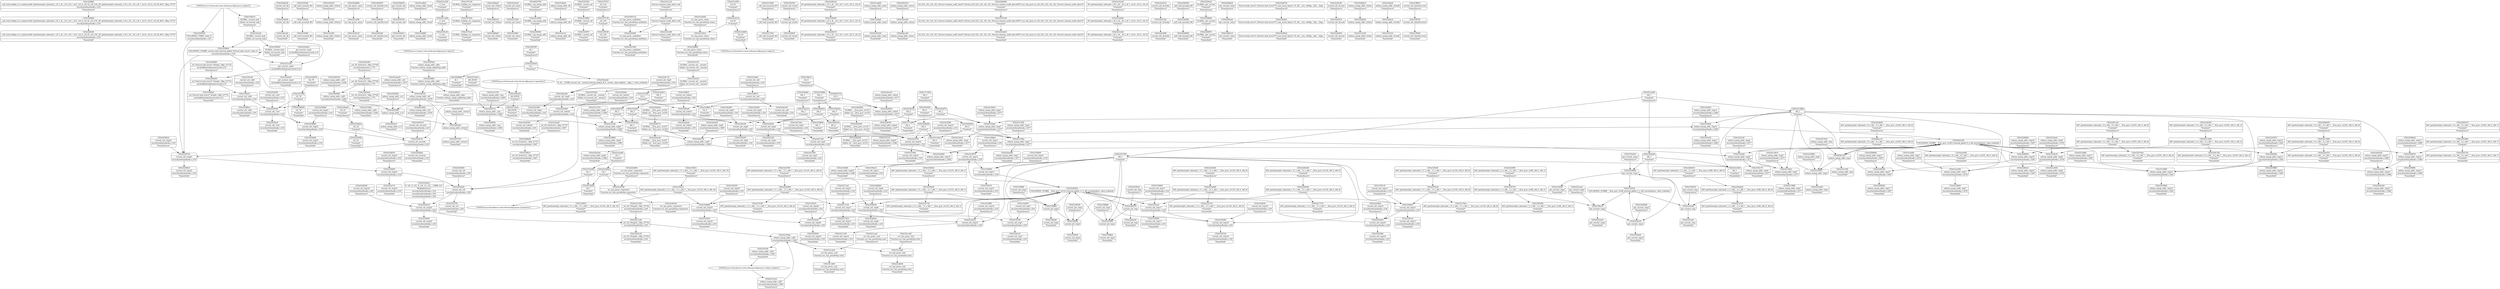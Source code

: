 digraph {
	CE0x520fbf0 [shape=record,shape=Mrecord,label="{CE0x520fbf0|_call_void_lockdep_rcu_suspicious(i8*_getelementptr_inbounds_(_25_x_i8_,_25_x_i8_*_.str3,_i32_0,_i32_0),_i32_218,_i8*_getelementptr_inbounds_(_45_x_i8_,_45_x_i8_*_.str12,_i32_0,_i32_0))_#10,_!dbg_!27727|security/selinux/hooks.c,218|*SummSource*}"]
	CE0x51fc8a0 [shape=record,shape=Mrecord,label="{CE0x51fc8a0|selinux_mmap_addr:_tmp11|security/selinux/hooks.c,3280}"]
	CE0x51f90f0 [shape=record,shape=Mrecord,label="{CE0x51f90f0|current_sid:_tmp3}"]
	CE0x51f5220 [shape=record,shape=Mrecord,label="{CE0x51f5220|current_sid:_tmp20|security/selinux/hooks.c,218}"]
	CE0x5219470 [shape=record,shape=Mrecord,label="{CE0x5219470|selinux_mmap_addr:_tmp12|security/selinux/hooks.c,3281|*SummSource*}"]
	CE0x523fc90 [shape=record,shape=Mrecord,label="{CE0x523fc90|current_sid:_tmp4|security/selinux/hooks.c,218}"]
	CE0x51fb280 [shape=record,shape=Mrecord,label="{CE0x51fb280|current_sid:_tmp9|security/selinux/hooks.c,218|*SummSource*}"]
	CE0x5208640 [shape=record,shape=Mrecord,label="{CE0x5208640|_ret_i32_%retval.0,_!dbg_!27727|security/selinux/hooks.c,3287}"]
	CE0x51fdc20 [shape=record,shape=Mrecord,label="{CE0x51fdc20|i64_65536|*Constant*}"]
	CE0x5205300 [shape=record,shape=Mrecord,label="{CE0x5205300|_ret_i32_%retval.0,_!dbg_!27728|security/selinux/avc.c,775|*SummSource*}"]
	CE0x51ff010 [shape=record,shape=Mrecord,label="{CE0x51ff010|_ret_i32_%retval.0,_!dbg_!27727|security/selinux/hooks.c,3287|*SummSink*}"]
	CE0x5258190 [shape=record,shape=Mrecord,label="{CE0x5258190|current_sid:_cred|security/selinux/hooks.c,218}"]
	CE0x51f08a0 [shape=record,shape=Mrecord,label="{CE0x51f08a0|current_sid:_tmp11|security/selinux/hooks.c,218|*SummSource*}"]
	CE0x52595d0 [shape=record,shape=Mrecord,label="{CE0x52595d0|COLLAPSED:_CMRE:_elem_0::|security/selinux/hooks.c,218}"]
	CE0x51f96b0 [shape=record,shape=Mrecord,label="{CE0x51f96b0|current_sid:_tmp1|*SummSource*}"]
	CE0x5244c40 [shape=record,shape=Mrecord,label="{CE0x5244c40|current_sid:_bb|*SummSink*}"]
	CE0x5247a70 [shape=record,shape=Mrecord,label="{CE0x5247a70|GLOBAL:_current_sid.__warned|Global_var:current_sid.__warned|*SummSource*}"]
	CE0x5205db0 [shape=record,shape=Mrecord,label="{CE0x5205db0|i64*_getelementptr_inbounds_(_9_x_i64_,_9_x_i64_*___llvm_gcov_ctr255,_i64_0,_i64_7)|*Constant*}"]
	CE0x5212920 [shape=record,shape=Mrecord,label="{CE0x5212920|i64_1|*Constant*|*SummSource*}"]
	CE0x52463b0 [shape=record,shape=Mrecord,label="{CE0x52463b0|GLOBAL:___llvm_gcov_ctr125|Global_var:__llvm_gcov_ctr125|*SummSink*}"]
	CE0x51f4630 [shape=record,shape=Mrecord,label="{CE0x51f4630|current_sid:_tmp18|security/selinux/hooks.c,218|*SummSource*}"]
	CE0x521bf90 [shape=record,shape=Mrecord,label="{CE0x521bf90|current_sid:_tmp14|security/selinux/hooks.c,218|*SummSource*}"]
	CE0x521fb60 [shape=record,shape=Mrecord,label="{CE0x521fb60|_call_void_mcount()_#3|*SummSink*}"]
	CE0x51fca50 [shape=record,shape=Mrecord,label="{CE0x51fca50|selinux_mmap_addr:_tmp11|security/selinux/hooks.c,3280|*SummSink*}"]
	CE0x51fe7b0 [shape=record,shape=Mrecord,label="{CE0x51fe7b0|selinux_mmap_addr:_if.then1}"]
	CE0x5219aa0 [shape=record,shape=Mrecord,label="{CE0x5219aa0|selinux_mmap_addr:_tmp2|security/selinux/hooks.c,3277}"]
	CE0x521c690 [shape=record,shape=Mrecord,label="{CE0x521c690|avc_has_perm:_entry}"]
	CE0x5246d70 [shape=record,shape=Mrecord,label="{CE0x5246d70|current_sid:_land.lhs.true|*SummSource*}"]
	CE0x5240260 [shape=record,shape=Mrecord,label="{CE0x5240260|i64*_getelementptr_inbounds_(_11_x_i64_,_11_x_i64_*___llvm_gcov_ctr125,_i64_0,_i64_0)|*Constant*}"]
	CE0x525b700 [shape=record,shape=Mrecord,label="{CE0x525b700|get_current:_bb}"]
	CE0x65d1e90 [shape=record,shape=Mrecord,label="{CE0x65d1e90|COLLAPSED:_GCMRE___llvm_gcov_ctr255_internal_global_9_x_i64_zeroinitializer:_elem_0:default:}"]
	CE0x51f9ed0 [shape=record,shape=Mrecord,label="{CE0x51f9ed0|current_sid:_tobool|security/selinux/hooks.c,218}"]
	CE0x520f760 [shape=record,shape=Mrecord,label="{CE0x520f760|i8_1|*Constant*|*SummSource*}"]
	CE0x5215d50 [shape=record,shape=Mrecord,label="{CE0x5215d50|selinux_mmap_addr:_call3|security/selinux/hooks.c,3282|*SummSink*}"]
	CE0x51edfe0 [shape=record,shape=Mrecord,label="{CE0x51edfe0|selinux_mmap_addr:_if.end|*SummSource*}"]
	CE0x51fc680 [shape=record,shape=Mrecord,label="{CE0x51fc680|selinux_mmap_addr:_tmp10|security/selinux/hooks.c,3280|*SummSink*}"]
	CE0x521f150 [shape=record,shape=Mrecord,label="{CE0x521f150|current_sid:_tmp10|security/selinux/hooks.c,218}"]
	CE0x521c450 [shape=record,shape=Mrecord,label="{CE0x521c450|i1_true|*Constant*|*SummSource*}"]
	CE0x51f7a50 [shape=record,shape=Mrecord,label="{CE0x51f7a50|GLOBAL:_lockdep_rcu_suspicious|*Constant*|*SummSource*}"]
	"CONST[source:0(mediator),value:0(static)][purpose:{operation}]"
	CE0x520ed40 [shape=record,shape=Mrecord,label="{CE0x520ed40|selinux_mmap_addr:_tmp3|security/selinux/hooks.c,3277|*SummSink*}"]
	CE0x5246b60 [shape=record,shape=Mrecord,label="{CE0x5246b60|current_sid:_if.then|*SummSink*}"]
	CE0x5210fb0 [shape=record,shape=Mrecord,label="{CE0x5210fb0|current_sid:_entry|*SummSink*}"]
	CE0x520f360 [shape=record,shape=Mrecord,label="{CE0x520f360|GLOBAL:_cap_mmap_addr|*Constant*|*SummSink*}"]
	CE0x51f9e10 [shape=record,shape=Mrecord,label="{CE0x51f9e10|get_current:_tmp2}"]
	CE0x520fc60 [shape=record,shape=Mrecord,label="{CE0x520fc60|_call_void_lockdep_rcu_suspicious(i8*_getelementptr_inbounds_(_25_x_i8_,_25_x_i8_*_.str3,_i32_0,_i32_0),_i32_218,_i8*_getelementptr_inbounds_(_45_x_i8_,_45_x_i8_*_.str12,_i32_0,_i32_0))_#10,_!dbg_!27727|security/selinux/hooks.c,218|*SummSink*}"]
	CE0x51fec10 [shape=record,shape=Mrecord,label="{CE0x51fec10|selinux_mmap_addr:_bb|*SummSink*}"]
	CE0x51f60c0 [shape=record,shape=Mrecord,label="{CE0x51f60c0|current_sid:_tmp15|security/selinux/hooks.c,218}"]
	CE0x52155a0 [shape=record,shape=Mrecord,label="{CE0x52155a0|i64_65536|*Constant*|*SummSink*}"]
	CE0x51f0a10 [shape=record,shape=Mrecord,label="{CE0x51f0a10|current_sid:_tmp11|security/selinux/hooks.c,218|*SummSink*}"]
	CE0x525abc0 [shape=record,shape=Mrecord,label="{CE0x525abc0|0:_i32,_4:_i32,_8:_i32,_12:_i32,_:_CMRE_4,8_|*MultipleSource*|security/selinux/hooks.c,218|security/selinux/hooks.c,218|security/selinux/hooks.c,220}"]
	CE0x51fe440 [shape=record,shape=Mrecord,label="{CE0x51fe440|get_current:_tmp1|*SummSource*}"]
	CE0x51f3670 [shape=record,shape=Mrecord,label="{CE0x51f3670|GLOBAL:_current_sid|*Constant*|*SummSink*}"]
	CE0x51f7c50 [shape=record,shape=Mrecord,label="{CE0x51f7c50|i32_218|*Constant*}"]
	CE0x520f100 [shape=record,shape=Mrecord,label="{CE0x520f100|selinux_mmap_addr:_tobool|security/selinux/hooks.c,3277|*SummSink*}"]
	CE0x51ee6f0 [shape=record,shape=Mrecord,label="{CE0x51ee6f0|selinux_mmap_addr:_tmp7|security/selinux/hooks.c,3278|*SummSource*}"]
	CE0x5246cd0 [shape=record,shape=Mrecord,label="{CE0x5246cd0|current_sid:_land.lhs.true}"]
	CE0x52583a0 [shape=record,shape=Mrecord,label="{CE0x52583a0|current_sid:_cred|security/selinux/hooks.c,218|*SummSink*}"]
	CE0x5211160 [shape=record,shape=Mrecord,label="{CE0x5211160|_ret_i32_%tmp24,_!dbg_!27742|security/selinux/hooks.c,220}"]
	"CONST[source:2(external),value:0(static)][purpose:{operation}]"
	CE0x51f5ac0 [shape=record,shape=Mrecord,label="{CE0x51f5ac0|current_sid:_call4|security/selinux/hooks.c,218}"]
	CE0x52473a0 [shape=record,shape=Mrecord,label="{CE0x52473a0|current_sid:_tmp5|security/selinux/hooks.c,218|*SummSource*}"]
	CE0x5217c30 [shape=record,shape=Mrecord,label="{CE0x5217c30|current_sid:_tmp13|security/selinux/hooks.c,218}"]
	CE0x520c740 [shape=record,shape=Mrecord,label="{CE0x520c740|i64*_getelementptr_inbounds_(_9_x_i64_,_9_x_i64_*___llvm_gcov_ctr255,_i64_0,_i64_3)|*Constant*|*SummSink*}"]
	CE0x51f6a60 [shape=record,shape=Mrecord,label="{CE0x51f6a60|current_sid:_tmp2|*SummSink*}"]
	CE0x51fa950 [shape=record,shape=Mrecord,label="{CE0x51fa950|current_sid:_tmp7|security/selinux/hooks.c,218|*SummSource*}"]
	CE0x51fa2e0 [shape=record,shape=Mrecord,label="{CE0x51fa2e0|get_current:_tmp4|./arch/x86/include/asm/current.h,14|*SummSink*}"]
	CE0x52087d0 [shape=record,shape=Mrecord,label="{CE0x52087d0|selinux_mmap_addr:_tmp17|security/selinux/hooks.c,3287}"]
	CE0x5221400 [shape=record,shape=Mrecord,label="{CE0x5221400|avc_has_perm:_auditdata|Function::avc_has_perm&Arg::auditdata::|*SummSink*}"]
	CE0x5245a60 [shape=record,shape=Mrecord,label="{CE0x5245a60|current_sid:_land.lhs.true|*SummSink*}"]
	CE0x5259bf0 [shape=record,shape=Mrecord,label="{CE0x5259bf0|current_sid:_tmp23|security/selinux/hooks.c,218}"]
	CE0x521d5c0 [shape=record,shape=Mrecord,label="{CE0x521d5c0|avc_has_perm:_tclass|Function::avc_has_perm&Arg::tclass::}"]
	CE0x5259210 [shape=record,shape=Mrecord,label="{CE0x5259210|current_sid:_security|security/selinux/hooks.c,218|*SummSource*}"]
	CE0x52210c0 [shape=record,shape=Mrecord,label="{CE0x52210c0|_ret_i32_%retval.0,_!dbg_!27728|security/selinux/avc.c,775}"]
	CE0x521d2f0 [shape=record,shape=Mrecord,label="{CE0x521d2f0|i16_45|*Constant*|*SummSource*}"]
	CE0x51f6980 [shape=record,shape=Mrecord,label="{CE0x51f6980|current_sid:_tmp2}"]
	CE0x5215330 [shape=record,shape=Mrecord,label="{CE0x5215330|_call_void_mcount()_#3|*SummSink*}"]
	CE0x52484b0 [shape=record,shape=Mrecord,label="{CE0x52484b0|current_sid:_tmp6|security/selinux/hooks.c,218|*SummSource*}"]
	CE0x520d5f0 [shape=record,shape=Mrecord,label="{CE0x520d5f0|selinux_mmap_addr:_call3|security/selinux/hooks.c,3282}"]
	CE0x5214b40 [shape=record,shape=Mrecord,label="{CE0x5214b40|_call_void_mcount()_#3}"]
	CE0x68accc0 [shape=record,shape=Mrecord,label="{CE0x68accc0|i64*_getelementptr_inbounds_(_9_x_i64_,_9_x_i64_*___llvm_gcov_ctr255,_i64_0,_i64_0)|*Constant*}"]
	"CONST[source:2(external),value:2(dynamic)][purpose:{subject}]"
	CE0x521b650 [shape=record,shape=Mrecord,label="{CE0x521b650|i64*_getelementptr_inbounds_(_11_x_i64_,_11_x_i64_*___llvm_gcov_ctr125,_i64_0,_i64_9)|*Constant*|*SummSource*}"]
	CE0x521d1c0 [shape=record,shape=Mrecord,label="{CE0x521d1c0|i16_45|*Constant*}"]
	CE0x51f2830 [shape=record,shape=Mrecord,label="{CE0x51f2830|current_sid:_if.end|*SummSink*}"]
	CE0x5258860 [shape=record,shape=Mrecord,label="{CE0x5258860|current_sid:_tmp21|security/selinux/hooks.c,218}"]
	CE0x5249270 [shape=record,shape=Mrecord,label="{CE0x5249270|i8*_getelementptr_inbounds_(_25_x_i8_,_25_x_i8_*_.str3,_i32_0,_i32_0)|*Constant*|*SummSink*}"]
	CE0x65d1e20 [shape=record,shape=Mrecord,label="{CE0x65d1e20|selinux_mmap_addr:_tmp}"]
	CE0x5245490 [shape=record,shape=Mrecord,label="{CE0x5245490|GLOBAL:___llvm_gcov_ctr125|Global_var:__llvm_gcov_ctr125}"]
	CE0x520a1b0 [shape=record,shape=Mrecord,label="{CE0x520a1b0|selinux_mmap_addr:_tmp15|security/selinux/hooks.c,3286|*SummSink*}"]
	CE0x520d720 [shape=record,shape=Mrecord,label="{CE0x520d720|selinux_mmap_addr:_call3|security/selinux/hooks.c,3282|*SummSource*}"]
	CE0x52083c0 [shape=record,shape=Mrecord,label="{CE0x52083c0|selinux_mmap_addr:_tmp16|security/selinux/hooks.c,3287|*SummSink*}"]
	CE0x51f53c0 [shape=record,shape=Mrecord,label="{CE0x51f53c0|current_sid:_tmp20|security/selinux/hooks.c,218|*SummSource*}"]
	CE0x5214a10 [shape=record,shape=Mrecord,label="{CE0x5214a10|selinux_mmap_addr:_tmp2|security/selinux/hooks.c,3277|*SummSink*}"]
	CE0x52074a0 [shape=record,shape=Mrecord,label="{CE0x52074a0|i64*_getelementptr_inbounds_(_9_x_i64_,_9_x_i64_*___llvm_gcov_ctr255,_i64_0,_i64_8)|*Constant*|*SummSink*}"]
	CE0x525b310 [shape=record,shape=Mrecord,label="{CE0x525b310|current_sid:_tmp24|security/selinux/hooks.c,220}"]
	CE0x51f9fa0 [shape=record,shape=Mrecord,label="{CE0x51f9fa0|current_sid:_tobool|security/selinux/hooks.c,218|*SummSource*}"]
	CE0x52205d0 [shape=record,shape=Mrecord,label="{CE0x52205d0|current_sid:_tobool1|security/selinux/hooks.c,218|*SummSink*}"]
	CE0x5259040 [shape=record,shape=Mrecord,label="{CE0x5259040|i32_22|*Constant*|*SummSink*}"]
	CE0x51f2c70 [shape=record,shape=Mrecord,label="{CE0x51f2c70|selinux_mmap_addr:_tmp4|security/selinux/hooks.c,3277|*SummSink*}"]
	CE0x51f7200 [shape=record,shape=Mrecord,label="{CE0x51f7200|i32_0|*Constant*}"]
	CE0x5203c60 [shape=record,shape=Mrecord,label="{CE0x5203c60|selinux_mmap_addr:_entry|*SummSink*}"]
	CE0x5215750 [shape=record,shape=Mrecord,label="{CE0x5215750|selinux_mmap_addr:_cmp|security/selinux/hooks.c,3280|*SummSource*}"]
	CE0x52442a0 [shape=record,shape=Mrecord,label="{CE0x52442a0|current_sid:_tobool|security/selinux/hooks.c,218|*SummSink*}"]
	CE0x5208940 [shape=record,shape=Mrecord,label="{CE0x5208940|selinux_mmap_addr:_tmp17|security/selinux/hooks.c,3287|*SummSource*}"]
	CE0x520cb10 [shape=record,shape=Mrecord,label="{CE0x520cb10|selinux_mmap_addr:_return|*SummSource*}"]
	CE0x520f420 [shape=record,shape=Mrecord,label="{CE0x520f420|selinux_mmap_addr:_addr|Function::selinux_mmap_addr&Arg::addr::|*SummSink*}"]
	CE0x51f1f40 [shape=record,shape=Mrecord,label="{CE0x51f1f40|i64*_getelementptr_inbounds_(_11_x_i64_,_11_x_i64_*___llvm_gcov_ctr125,_i64_0,_i64_6)|*Constant*|*SummSink*}"]
	CE0x5204df0 [shape=record,shape=Mrecord,label="{CE0x5204df0|i64*_getelementptr_inbounds_(_2_x_i64_,_2_x_i64_*___llvm_gcov_ctr98,_i64_0,_i64_1)|*Constant*|*SummSink*}"]
	CE0x51f6130 [shape=record,shape=Mrecord,label="{CE0x51f6130|current_sid:_tmp15|security/selinux/hooks.c,218|*SummSource*}"]
	CE0x521fe90 [shape=record,shape=Mrecord,label="{CE0x521fe90|current_sid:_call|security/selinux/hooks.c,218|*SummSource*}"]
	CE0x52402d0 [shape=record,shape=Mrecord,label="{CE0x52402d0|i64*_getelementptr_inbounds_(_11_x_i64_,_11_x_i64_*___llvm_gcov_ctr125,_i64_0,_i64_0)|*Constant*|*SummSource*}"]
	CE0x5206fa0 [shape=record,shape=Mrecord,label="{CE0x5206fa0|_ret_%struct.task_struct*_%tmp4,_!dbg_!27714|./arch/x86/include/asm/current.h,14|*SummSink*}"]
	CE0x52175e0 [shape=record,shape=Mrecord,label="{CE0x52175e0|current_sid:_if.end}"]
	CE0x51f1720 [shape=record,shape=Mrecord,label="{CE0x51f1720|i64*_getelementptr_inbounds_(_11_x_i64_,_11_x_i64_*___llvm_gcov_ctr125,_i64_0,_i64_1)|*Constant*|*SummSink*}"]
	CE0x52198b0 [shape=record,shape=Mrecord,label="{CE0x52198b0|GLOBAL:_current_sid|*Constant*}"]
	CE0x5226130 [shape=record,shape=Mrecord,label="{CE0x5226130|avc_has_perm:_entry|*SummSink*}"]
	CE0x5244190 [shape=record,shape=Mrecord,label="{CE0x5244190|current_sid:_call|security/selinux/hooks.c,218|*SummSink*}"]
	CE0x51f0e70 [shape=record,shape=Mrecord,label="{CE0x51f0e70|current_sid:_tmp12|security/selinux/hooks.c,218|*SummSink*}"]
	CE0x521be10 [shape=record,shape=Mrecord,label="{CE0x521be10|current_sid:_tmp14|security/selinux/hooks.c,218}"]
	CE0x525b020 [shape=record,shape=Mrecord,label="{CE0x525b020|i64*_getelementptr_inbounds_(_2_x_i64_,_2_x_i64_*___llvm_gcov_ctr98,_i64_0,_i64_0)|*Constant*}"]
	CE0x6704000 [shape=record,shape=Mrecord,label="{CE0x6704000|selinux_mmap_addr:_if.end}"]
	CE0x51f5030 [shape=record,shape=Mrecord,label="{CE0x51f5030|current_sid:_tmp19|security/selinux/hooks.c,218|*SummSink*}"]
	CE0x520d940 [shape=record,shape=Mrecord,label="{CE0x520d940|i32_(i32,_i32,_i16,_i32,_%struct.common_audit_data*)*_bitcast_(i32_(i32,_i32,_i16,_i32,_%struct.common_audit_data.495*)*_avc_has_perm_to_i32_(i32,_i32,_i16,_i32,_%struct.common_audit_data*)*)|*Constant*|*SummSource*}"]
	CE0x52049c0 [shape=record,shape=Mrecord,label="{CE0x52049c0|i64_4|*Constant*}"]
	CE0x521f670 [shape=record,shape=Mrecord,label="{CE0x521f670|current_sid:_tmp11|security/selinux/hooks.c,218}"]
	CE0x51fa3a0 [shape=record,shape=Mrecord,label="{CE0x51fa3a0|GLOBAL:_current_task|Global_var:current_task}"]
	CE0x52188b0 [shape=record,shape=Mrecord,label="{CE0x52188b0|i64_4|*Constant*|*SummSource*}"]
	CE0x4aeefd0 [shape=record,shape=Mrecord,label="{CE0x4aeefd0|i64*_getelementptr_inbounds_(_9_x_i64_,_9_x_i64_*___llvm_gcov_ctr255,_i64_0,_i64_0)|*Constant*|*SummSink*}"]
	CE0x51fa7d0 [shape=record,shape=Mrecord,label="{CE0x51fa7d0|current_sid:_tmp7|security/selinux/hooks.c,218}"]
	CE0x5217d10 [shape=record,shape=Mrecord,label="{CE0x5217d10|current_sid:_tmp13|security/selinux/hooks.c,218|*SummSink*}"]
	CE0x51f47a0 [shape=record,shape=Mrecord,label="{CE0x51f47a0|current_sid:_tmp18|security/selinux/hooks.c,218|*SummSink*}"]
	CE0x520ca40 [shape=record,shape=Mrecord,label="{CE0x520ca40|selinux_mmap_addr:_return}"]
	CE0x51f2670 [shape=record,shape=Mrecord,label="{CE0x51f2670|get_current:_tmp|*SummSource*}"]
	CE0x51f2760 [shape=record,shape=Mrecord,label="{CE0x51f2760|current_sid:_if.end|*SummSource*}"]
	CE0x521de30 [shape=record,shape=Mrecord,label="{CE0x521de30|selinux_mmap_addr:_tmp6|security/selinux/hooks.c,3278}"]
	CE0x5220380 [shape=record,shape=Mrecord,label="{CE0x5220380|current_sid:_tobool1|security/selinux/hooks.c,218}"]
	CE0x5220e80 [shape=record,shape=Mrecord,label="{CE0x5220e80|avc_has_perm:_requested|Function::avc_has_perm&Arg::requested::|*SummSource*}"]
	CE0x520cd70 [shape=record,shape=Mrecord,label="{CE0x520cd70|i64*_getelementptr_inbounds_(_9_x_i64_,_9_x_i64_*___llvm_gcov_ctr255,_i64_0,_i64_6)|*Constant*|*SummSink*}"]
	CE0x51edef0 [shape=record,shape=Mrecord,label="{CE0x51edef0|selinux_mmap_addr:_entry|*SummSource*}"]
	CE0x5204e60 [shape=record,shape=Mrecord,label="{CE0x5204e60|i64_1|*Constant*}"]
	CE0x51f7ac0 [shape=record,shape=Mrecord,label="{CE0x51f7ac0|GLOBAL:_lockdep_rcu_suspicious|*Constant*|*SummSink*}"]
	CE0x520d8d0 [shape=record,shape=Mrecord,label="{CE0x520d8d0|avc_has_perm:_entry|*SummSource*}"]
	CE0x5221280 [shape=record,shape=Mrecord,label="{CE0x5221280|%struct.common_audit_data*_null|*Constant*|*SummSink*}"]
	CE0x51fd750 [shape=record,shape=Mrecord,label="{CE0x51fd750|i64*_getelementptr_inbounds_(_2_x_i64_,_2_x_i64_*___llvm_gcov_ctr98,_i64_0,_i64_1)|*Constant*}"]
	CE0x520e8b0 [shape=record,shape=Mrecord,label="{CE0x520e8b0|selinux_mmap_addr:_tmp10|security/selinux/hooks.c,3280}"]
	CE0x5258a80 [shape=record,shape=Mrecord,label="{CE0x5258a80|current_sid:_tmp21|security/selinux/hooks.c,218|*SummSink*}"]
	CE0x5219840 [shape=record,shape=Mrecord,label="{CE0x5219840|selinux_mmap_addr:_tmp13|security/selinux/hooks.c,3281|*SummSink*}"]
	CE0x5225be0 [shape=record,shape=Mrecord,label="{CE0x5225be0|i8_1|*Constant*}"]
	CE0x5210a50 [shape=record,shape=Mrecord,label="{CE0x5210a50|selinux_mmap_addr:_tmp1|*SummSink*}"]
	CE0x521b140 [shape=record,shape=Mrecord,label="{CE0x521b140|i8*_getelementptr_inbounds_(_45_x_i8_,_45_x_i8_*_.str12,_i32_0,_i32_0)|*Constant*|*SummSource*}"]
	CE0x51fb100 [shape=record,shape=Mrecord,label="{CE0x51fb100|current_sid:_tmp9|security/selinux/hooks.c,218}"]
	CE0x521b9a0 [shape=record,shape=Mrecord,label="{CE0x521b9a0|i32_1|*Constant*}"]
	CE0x5213980 [shape=record,shape=Mrecord,label="{CE0x5213980|selinux_mmap_addr:_tmp5|security/selinux/hooks.c,3277|*SummSink*}"]
	CE0x51f3ca0 [shape=record,shape=Mrecord,label="{CE0x51f3ca0|current_sid:_tmp17|security/selinux/hooks.c,218}"]
	CE0x51f4360 [shape=record,shape=Mrecord,label="{CE0x51f4360|current_sid:_tmp19|security/selinux/hooks.c,218|*SummSource*}"]
	CE0x520fb80 [shape=record,shape=Mrecord,label="{CE0x520fb80|_call_void_lockdep_rcu_suspicious(i8*_getelementptr_inbounds_(_25_x_i8_,_25_x_i8_*_.str3,_i32_0,_i32_0),_i32_218,_i8*_getelementptr_inbounds_(_45_x_i8_,_45_x_i8_*_.str12,_i32_0,_i32_0))_#10,_!dbg_!27727|security/selinux/hooks.c,218}"]
	CE0x52451d0 [shape=record,shape=Mrecord,label="{CE0x52451d0|current_sid:_tmp4|security/selinux/hooks.c,218|*SummSink*}"]
	CE0x52136e0 [shape=record,shape=Mrecord,label="{CE0x52136e0|selinux_mmap_addr:_tmp5|security/selinux/hooks.c,3277}"]
	CE0x52150a0 [shape=record,shape=Mrecord,label="{CE0x52150a0|selinux_mmap_addr:_call2|security/selinux/hooks.c,3281}"]
	CE0x523fc20 [shape=record,shape=Mrecord,label="{CE0x523fc20|i64_2|*Constant*}"]
	CE0x5243480 [shape=record,shape=Mrecord,label="{CE0x5243480|current_sid:_do.body|*SummSink*}"]
	CE0x523f220 [shape=record,shape=Mrecord,label="{CE0x523f220|current_sid:_tmp|*SummSource*}"]
	CE0x520f5b0 [shape=record,shape=Mrecord,label="{CE0x520f5b0|selinux_mmap_addr:_addr|Function::selinux_mmap_addr&Arg::addr::|*SummSource*}"]
	CE0x5215290 [shape=record,shape=Mrecord,label="{CE0x5215290|_call_void_mcount()_#3|*SummSource*}"]
	CE0x51f5c40 [shape=record,shape=Mrecord,label="{CE0x51f5c40|current_sid:_call4|security/selinux/hooks.c,218|*SummSource*}"]
	CE0x5249560 [shape=record,shape=Mrecord,label="{CE0x5249560|_call_void_mcount()_#3}"]
	CE0x5246aa0 [shape=record,shape=Mrecord,label="{CE0x5246aa0|current_sid:_if.then|*SummSource*}"]
	CE0x521c100 [shape=record,shape=Mrecord,label="{CE0x521c100|current_sid:_tmp14|security/selinux/hooks.c,218|*SummSink*}"]
	CE0x5217570 [shape=record,shape=Mrecord,label="{CE0x5217570|i64*_getelementptr_inbounds_(_11_x_i64_,_11_x_i64_*___llvm_gcov_ctr125,_i64_0,_i64_0)|*Constant*|*SummSink*}"]
	CE0x523fd30 [shape=record,shape=Mrecord,label="{CE0x523fd30|current_sid:_tmp4|security/selinux/hooks.c,218|*SummSource*}"]
	CE0x5218410 [shape=record,shape=Mrecord,label="{CE0x5218410|i64_5|*Constant*|*SummSource*}"]
	CE0x52270c0 [shape=record,shape=Mrecord,label="{CE0x52270c0|selinux_mmap_addr:_tmp|*SummSource*}"]
	CE0x521b480 [shape=record,shape=Mrecord,label="{CE0x521b480|i64*_getelementptr_inbounds_(_11_x_i64_,_11_x_i64_*___llvm_gcov_ctr125,_i64_0,_i64_9)|*Constant*}"]
	CE0x51f4cc0 [shape=record,shape=Mrecord,label="{CE0x51f4cc0|i64*_getelementptr_inbounds_(_11_x_i64_,_11_x_i64_*___llvm_gcov_ctr125,_i64_0,_i64_10)|*Constant*}"]
	CE0x5247500 [shape=record,shape=Mrecord,label="{CE0x5247500|current_sid:_tmp5|security/selinux/hooks.c,218|*SummSink*}"]
	CE0x51fb020 [shape=record,shape=Mrecord,label="{CE0x51fb020|i64_4|*Constant*}"]
	CE0x7171a90 [shape=record,shape=Mrecord,label="{CE0x7171a90|i64_2|*Constant*|*SummSink*}"]
	CE0x51ee580 [shape=record,shape=Mrecord,label="{CE0x51ee580|selinux_mmap_addr:_tmp7|security/selinux/hooks.c,3278}"]
	CE0x525a630 [shape=record,shape=Mrecord,label="{CE0x525a630|current_sid:_sid|security/selinux/hooks.c,220}"]
	CE0x5220b80 [shape=record,shape=Mrecord,label="{CE0x5220b80|get_current:_tmp3|*SummSource*}"]
	CE0x521bd10 [shape=record,shape=Mrecord,label="{CE0x521bd10|i32_(i32,_i32,_i16,_i32,_%struct.common_audit_data*)*_bitcast_(i32_(i32,_i32,_i16,_i32,_%struct.common_audit_data.495*)*_avc_has_perm_to_i32_(i32,_i32,_i16,_i32,_%struct.common_audit_data*)*)|*Constant*|*SummSink*}"]
	CE0x520b870 [shape=record,shape=Mrecord,label="{CE0x520b870|selinux_mmap_addr:_bb}"]
	CE0x5258300 [shape=record,shape=Mrecord,label="{CE0x5258300|current_sid:_cred|security/selinux/hooks.c,218|*SummSource*}"]
	CE0x5246280 [shape=record,shape=Mrecord,label="{CE0x5246280|GLOBAL:___llvm_gcov_ctr125|Global_var:__llvm_gcov_ctr125|*SummSource*}"]
	CE0x5210c30 [shape=record,shape=Mrecord,label="{CE0x5210c30|_ret_i32_%tmp24,_!dbg_!27742|security/selinux/hooks.c,220|*SummSink*}"]
	CE0x5211200 [shape=record,shape=Mrecord,label="{CE0x5211200|_ret_i32_%tmp24,_!dbg_!27742|security/selinux/hooks.c,220|*SummSource*}"]
	CE0x5243f90 [shape=record,shape=Mrecord,label="{CE0x5243f90|i64*_getelementptr_inbounds_(_2_x_i64_,_2_x_i64_*___llvm_gcov_ctr98,_i64_0,_i64_1)|*Constant*|*SummSource*}"]
	CE0x51fa210 [shape=record,shape=Mrecord,label="{CE0x51fa210|i64_3|*Constant*}"]
	CE0x521d7d0 [shape=record,shape=Mrecord,label="{CE0x521d7d0|avc_has_perm:_requested|Function::avc_has_perm&Arg::requested::}"]
	CE0x52116e0 [shape=record,shape=Mrecord,label="{CE0x52116e0|i64_0|*Constant*|*SummSink*}"]
	CE0x5256ce0 [shape=record,shape=Mrecord,label="{CE0x5256ce0|GLOBAL:_get_current|*Constant*|*SummSource*}"]
	CE0x51fff40 [shape=record,shape=Mrecord,label="{CE0x51fff40|i32_0|*Constant*|*SummSink*}"]
	CE0x51feed0 [shape=record,shape=Mrecord,label="{CE0x51feed0|_ret_i32_%retval.0,_!dbg_!27727|security/selinux/hooks.c,3287|*SummSource*}"]
	CE0x51f02a0 [shape=record,shape=Mrecord,label="{CE0x51f02a0|_call_void_mcount()_#3}"]
	CE0x5241960 [shape=record,shape=Mrecord,label="{CE0x5241960|current_sid:_tmp8|security/selinux/hooks.c,218|*SummSink*}"]
	CE0x52186b0 [shape=record,shape=Mrecord,label="{CE0x52186b0|selinux_mmap_addr:_tmp8|security/selinux/hooks.c,3280|*SummSink*}"]
	CE0x51f0030 [shape=record,shape=Mrecord,label="{CE0x51f0030|current_sid:_tmp3|*SummSink*}"]
	CE0x52259b0 [shape=record,shape=Mrecord,label="{CE0x52259b0|current_sid:_tmp16|security/selinux/hooks.c,218|*SummSink*}"]
	CE0x5214d60 [shape=record,shape=Mrecord,label="{CE0x5214d60|selinux_mmap_addr:_tmp13|security/selinux/hooks.c,3281|*SummSource*}"]
	CE0x525b910 [shape=record,shape=Mrecord,label="{CE0x525b910|get_current:_bb|*SummSink*}"]
	CE0x525b400 [shape=record,shape=Mrecord,label="{CE0x525b400|current_sid:_tmp24|security/selinux/hooks.c,220|*SummSource*}"]
	CE0x5258990 [shape=record,shape=Mrecord,label="{CE0x5258990|current_sid:_tmp21|security/selinux/hooks.c,218|*SummSource*}"]
	CE0x520fe90 [shape=record,shape=Mrecord,label="{CE0x520fe90|i8*_getelementptr_inbounds_(_25_x_i8_,_25_x_i8_*_.str3,_i32_0,_i32_0)|*Constant*}"]
	CE0x52405e0 [shape=record,shape=Mrecord,label="{CE0x52405e0|COLLAPSED:_GCMRE___llvm_gcov_ctr125_internal_global_11_x_i64_zeroinitializer:_elem_0:default:}"]
	CE0x5200e50 [shape=record,shape=Mrecord,label="{CE0x5200e50|i64_4|*Constant*|*SummSink*}"]
	CE0x5215030 [shape=record,shape=Mrecord,label="{CE0x5215030|current_sid:_entry}"]
	CE0x52047c0 [shape=record,shape=Mrecord,label="{CE0x52047c0|selinux_mmap_addr:_cmp|security/selinux/hooks.c,3280}"]
	CE0x51f5ef0 [shape=record,shape=Mrecord,label="{CE0x51f5ef0|i64*_getelementptr_inbounds_(_11_x_i64_,_11_x_i64_*___llvm_gcov_ctr125,_i64_0,_i64_8)|*Constant*|*SummSource*}"]
	CE0x5206a20 [shape=record,shape=Mrecord,label="{CE0x5206a20|get_current:_entry}"]
	CE0x51f4500 [shape=record,shape=Mrecord,label="{CE0x51f4500|current_sid:_tmp18|security/selinux/hooks.c,218}"]
	CE0x5221c40 [shape=record,shape=Mrecord,label="{CE0x5221c40|get_current:_tmp4|./arch/x86/include/asm/current.h,14}"]
	CE0x5242780 [shape=record,shape=Mrecord,label="{CE0x5242780|i64*_getelementptr_inbounds_(_11_x_i64_,_11_x_i64_*___llvm_gcov_ctr125,_i64_0,_i64_6)|*Constant*|*SummSource*}"]
	CE0x520d2d0 [shape=record,shape=Mrecord,label="{CE0x520d2d0|i64*_getelementptr_inbounds_(_9_x_i64_,_9_x_i64_*___llvm_gcov_ctr255,_i64_0,_i64_0)|*Constant*|*SummSource*}"]
	CE0x5258070 [shape=record,shape=Mrecord,label="{CE0x5258070|i32_78|*Constant*|*SummSource*}"]
	CE0x5246a30 [shape=record,shape=Mrecord,label="{CE0x5246a30|current_sid:_if.then}"]
	CE0x5211c60 [shape=record,shape=Mrecord,label="{CE0x5211c60|selinux_mmap_addr:_tmp8|security/selinux/hooks.c,3280}"]
	CE0x52127d0 [shape=record,shape=Mrecord,label="{CE0x52127d0|selinux_mmap_addr:_tmp|*SummSink*}"]
	CE0x5205000 [shape=record,shape=Mrecord,label="{CE0x5205000|avc_has_perm:_auditdata|Function::avc_has_perm&Arg::auditdata::}"]
	CE0x52491e0 [shape=record,shape=Mrecord,label="{CE0x52491e0|i8*_getelementptr_inbounds_(_25_x_i8_,_25_x_i8_*_.str3,_i32_0,_i32_0)|*Constant*|*SummSource*}"]
	CE0x51fb350 [shape=record,shape=Mrecord,label="{CE0x51fb350|current_sid:_tmp9|security/selinux/hooks.c,218|*SummSink*}"]
	CE0x51f2ad0 [shape=record,shape=Mrecord,label="{CE0x51f2ad0|selinux_mmap_addr:_tmp4|security/selinux/hooks.c,3277}"]
	"CONST[source:0(mediator),value:2(dynamic)][purpose:{object,subject}]"
	CE0x52109b0 [shape=record,shape=Mrecord,label="{CE0x52109b0|selinux_mmap_addr:_tmp1|*SummSource*}"]
	CE0x525e8e0 [shape=record,shape=Mrecord,label="{CE0x525e8e0|get_current:_tmp4|./arch/x86/include/asm/current.h,14|*SummSource*}"]
	CE0x521b1b0 [shape=record,shape=Mrecord,label="{CE0x521b1b0|i8*_getelementptr_inbounds_(_45_x_i8_,_45_x_i8_*_.str12,_i32_0,_i32_0)|*Constant*|*SummSink*}"]
	CE0x520b650 [shape=record,shape=Mrecord,label="{CE0x520b650|i64*_getelementptr_inbounds_(_9_x_i64_,_9_x_i64_*___llvm_gcov_ctr255,_i64_0,_i64_6)|*Constant*|*SummSource*}"]
	CE0x5209d70 [shape=record,shape=Mrecord,label="{CE0x5209d70|selinux_mmap_addr:_tmp14|security/selinux/hooks.c,3286}"]
	CE0x521e000 [shape=record,shape=Mrecord,label="{CE0x521e000|selinux_mmap_addr:_tmp6|security/selinux/hooks.c,3278|*SummSink*}"]
	CE0x51f61a0 [shape=record,shape=Mrecord,label="{CE0x51f61a0|current_sid:_tmp15|security/selinux/hooks.c,218|*SummSink*}"]
	CE0x520a220 [shape=record,shape=Mrecord,label="{CE0x520a220|selinux_mmap_addr:_retval.0}"]
	CE0x521ba80 [shape=record,shape=Mrecord,label="{CE0x521ba80|i32_1|*Constant*|*SummSource*}"]
	CE0x52054e0 [shape=record,shape=Mrecord,label="{CE0x52054e0|_ret_i32_%retval.0,_!dbg_!27728|security/selinux/avc.c,775|*SummSink*}"]
	CE0x520f8d0 [shape=record,shape=Mrecord,label="{CE0x520f8d0|i8_1|*Constant*|*SummSink*}"]
	CE0x68acc00 [shape=record,shape=Mrecord,label="{CE0x68acc00|selinux_mmap_addr:_return|*SummSink*}"]
	CE0x51fa4a0 [shape=record,shape=Mrecord,label="{CE0x51fa4a0|%struct.task_struct*_(%struct.task_struct**)*_asm_movq_%gs:$_1:P_,$0_,_r,im,_dirflag_,_fpsr_,_flags_}"]
	CE0x5225840 [shape=record,shape=Mrecord,label="{CE0x5225840|current_sid:_tmp16|security/selinux/hooks.c,218|*SummSource*}"]
	CE0x51f1800 [shape=record,shape=Mrecord,label="{CE0x51f1800|current_sid:_tmp1}"]
	CE0x5248330 [shape=record,shape=Mrecord,label="{CE0x5248330|current_sid:_tmp6|security/selinux/hooks.c,218}"]
	CE0x6f35720 [shape=record,shape=Mrecord,label="{CE0x6f35720|i32_0|*Constant*}"]
	CE0x51faf10 [shape=record,shape=Mrecord,label="{CE0x51faf10|i64_5|*Constant*}"]
	CE0x51f5830 [shape=record,shape=Mrecord,label="{CE0x51f5830|current_sid:_tmp20|security/selinux/hooks.c,218|*SummSink*}"]
	CE0x525a110 [shape=record,shape=Mrecord,label="{CE0x525a110|current_sid:_tmp23|security/selinux/hooks.c,218|*SummSink*}"]
	CE0x5258d10 [shape=record,shape=Mrecord,label="{CE0x5258d10|i32_22|*Constant*}"]
	"CONST[source:0(mediator),value:2(dynamic)][purpose:{object}]"
	CE0x523fb90 [shape=record,shape=Mrecord,label="{CE0x523fb90|i64_3|*Constant*|*SummSink*}"]
	CE0x51fd570 [shape=record,shape=Mrecord,label="{CE0x51fd570|selinux_mmap_addr:_call|security/selinux/hooks.c,3276}"]
	CE0x52568c0 [shape=record,shape=Mrecord,label="{CE0x52568c0|current_sid:_call4|security/selinux/hooks.c,218|*SummSink*}"]
	CE0x520e430 [shape=record,shape=Mrecord,label="{CE0x520e430|selinux_mmap_addr:_tmp9|security/selinux/hooks.c,3280|*SummSource*}"]
	CE0x520dd70 [shape=record,shape=Mrecord,label="{CE0x520dd70|selinux_mmap_addr:_tobool|security/selinux/hooks.c,3277}"]
	CE0x51f8f10 [shape=record,shape=Mrecord,label="{CE0x51f8f10|current_sid:_call|security/selinux/hooks.c,218}"]
	"CONST[source:1(input),value:2(dynamic)][purpose:{object}]"
	CE0x52154c0 [shape=record,shape=Mrecord,label="{CE0x52154c0|i64_65536|*Constant*|*SummSource*}"]
	CE0x52592b0 [shape=record,shape=Mrecord,label="{CE0x52592b0|current_sid:_security|security/selinux/hooks.c,218|*SummSink*}"]
	CE0x521ca00 [shape=record,shape=Mrecord,label="{CE0x521ca00|avc_has_perm:_ssid|Function::avc_has_perm&Arg::ssid::}"]
	CE0x521f3b0 [shape=record,shape=Mrecord,label="{CE0x521f3b0|current_sid:_tmp10|security/selinux/hooks.c,218|*SummSink*}"]
	CE0x5205ac0 [shape=record,shape=Mrecord,label="{CE0x5205ac0|selinux_mmap_addr:_rc.0|*SummSink*}"]
	CE0x51fa1a0 [shape=record,shape=Mrecord,label="{CE0x51fa1a0|current_sid:_tmp7|security/selinux/hooks.c,218|*SummSink*}"]
	CE0x5205e70 [shape=record,shape=Mrecord,label="{CE0x5205e70|i64*_getelementptr_inbounds_(_9_x_i64_,_9_x_i64_*___llvm_gcov_ctr255,_i64_0,_i64_7)|*Constant*|*SummSource*}"]
	CE0x5206b30 [shape=record,shape=Mrecord,label="{CE0x5206b30|get_current:_entry|*SummSource*}"]
	CE0x52433c0 [shape=record,shape=Mrecord,label="{CE0x52433c0|current_sid:_do.body|*SummSource*}"]
	CE0x51f0b80 [shape=record,shape=Mrecord,label="{CE0x51f0b80|current_sid:_tmp12|security/selinux/hooks.c,218}"]
	CE0x51f31f0 [shape=record,shape=Mrecord,label="{CE0x51f31f0|selinux_mmap_addr:_call2|security/selinux/hooks.c,3281|*SummSink*}"]
	CE0x5210910 [shape=record,shape=Mrecord,label="{CE0x5210910|selinux_mmap_addr:_tmp1}"]
	CE0x6f35790 [shape=record,shape=Mrecord,label="{CE0x6f35790|GLOBAL:_cap_mmap_addr|*Constant*|*SummSource*}"]
	CE0x5245d50 [shape=record,shape=Mrecord,label="{CE0x5245d50|current_sid:_do.end|*SummSink*}"]
	CE0x5211840 [shape=record,shape=Mrecord,label="{CE0x5211840|i64*_getelementptr_inbounds_(_9_x_i64_,_9_x_i64_*___llvm_gcov_ctr255,_i64_0,_i64_3)|*Constant*}"]
	CE0x52464f0 [shape=record,shape=Mrecord,label="{CE0x52464f0|i64_0|*Constant*}"]
	CE0x51fc9e0 [shape=record,shape=Mrecord,label="{CE0x51fc9e0|selinux_mmap_addr:_tmp11|security/selinux/hooks.c,3280|*SummSource*}"]
	CE0x52204a0 [shape=record,shape=Mrecord,label="{CE0x52204a0|current_sid:_tobool1|security/selinux/hooks.c,218|*SummSource*}"]
	CE0x5245c40 [shape=record,shape=Mrecord,label="{CE0x5245c40|current_sid:_do.end|*SummSource*}"]
	CE0x51f2520 [shape=record,shape=Mrecord,label="{CE0x51f2520|COLLAPSED:_GCMRE___llvm_gcov_ctr98_internal_global_2_x_i64_zeroinitializer:_elem_0:default:}"]
	CE0x51fe020 [shape=record,shape=Mrecord,label="{CE0x51fe020|get_current:_tmp1|*SummSink*}"]
	CE0x51ef8a0 [shape=record,shape=Mrecord,label="{CE0x51ef8a0|selinux_mmap_addr:_entry}"]
	CE0x5212140 [shape=record,shape=Mrecord,label="{CE0x5212140|selinux_mmap_addr:_if.then|*SummSink*}"]
	CE0x520d200 [shape=record,shape=Mrecord,label="{CE0x520d200|selinux_mmap_addr:_tmp12|security/selinux/hooks.c,3281}"]
	CE0x51f1790 [shape=record,shape=Mrecord,label="{CE0x51f1790|i64_1|*Constant*}"]
	CE0x521d630 [shape=record,shape=Mrecord,label="{CE0x521d630|avc_has_perm:_tclass|Function::avc_has_perm&Arg::tclass::|*SummSource*}"]
	CE0x51f2c00 [shape=record,shape=Mrecord,label="{CE0x51f2c00|selinux_mmap_addr:_tmp4|security/selinux/hooks.c,3277|*SummSource*}"]
	CE0x52199f0 [shape=record,shape=Mrecord,label="{CE0x52199f0|selinux_mmap_addr:_tmp13|security/selinux/hooks.c,3281}"]
	CE0x5247ba0 [shape=record,shape=Mrecord,label="{CE0x5247ba0|GLOBAL:_current_sid.__warned|Global_var:current_sid.__warned|*SummSink*}"]
	CE0x51f98b0 [shape=record,shape=Mrecord,label="{CE0x51f98b0|current_sid:_tmp1|*SummSink*}"]
	CE0x5259750 [shape=record,shape=Mrecord,label="{CE0x5259750|current_sid:_tmp22|security/selinux/hooks.c,218}"]
	CE0x51f0400 [shape=record,shape=Mrecord,label="{CE0x51f0400|get_current:_tmp3|*SummSink*}"]
	CE0x5226e30 [shape=record,shape=Mrecord,label="{CE0x5226e30|current_sid:_tmp|*SummSink*}"]
	CE0x520f4f0 [shape=record,shape=Mrecord,label="{CE0x520f4f0|selinux_mmap_addr:_addr|Function::selinux_mmap_addr&Arg::addr::}"]
	CE0x5213810 [shape=record,shape=Mrecord,label="{CE0x5213810|selinux_mmap_addr:_tmp5|security/selinux/hooks.c,3277|*SummSource*}"]
	CE0x521c2d0 [shape=record,shape=Mrecord,label="{CE0x521c2d0|i1_true|*Constant*}"]
	CE0x5217fa0 [shape=record,shape=Mrecord,label="{CE0x5217fa0|i64*_getelementptr_inbounds_(_11_x_i64_,_11_x_i64_*___llvm_gcov_ctr125,_i64_0,_i64_8)|*Constant*|*SummSink*}"]
	CE0x5259d70 [shape=record,shape=Mrecord,label="{CE0x5259d70|current_sid:_tmp23|security/selinux/hooks.c,218|*SummSource*}"]
	CE0x51f9190 [shape=record,shape=Mrecord,label="{CE0x51f9190|current_sid:_tmp3|*SummSource*}"]
	CE0x520a520 [shape=record,shape=Mrecord,label="{CE0x520a520|selinux_mmap_addr:_tmp15|security/selinux/hooks.c,3286|*SummSource*}"]
	CE0x520ecd0 [shape=record,shape=Mrecord,label="{CE0x520ecd0|GLOBAL:___llvm_gcov_ctr255|Global_var:__llvm_gcov_ctr255|*SummSink*}"]
	CE0x5205720 [shape=record,shape=Mrecord,label="{CE0x5205720|i64*_getelementptr_inbounds_(_9_x_i64_,_9_x_i64_*___llvm_gcov_ctr255,_i64_0,_i64_7)|*Constant*|*SummSink*}"]
	CE0x51f4060 [shape=record,shape=Mrecord,label="{CE0x51f4060|current_sid:_tmp17|security/selinux/hooks.c,218|*SummSource*}"]
	CE0x6f35680 [shape=record,shape=Mrecord,label="{CE0x6f35680|selinux_mmap_addr:_call|security/selinux/hooks.c,3276|*SummSink*}"]
	CE0x5209f60 [shape=record,shape=Mrecord,label="{CE0x5209f60|selinux_mmap_addr:_tmp14|security/selinux/hooks.c,3286|*SummSink*}"]
	CE0x5244b30 [shape=record,shape=Mrecord,label="{CE0x5244b30|current_sid:_bb|*SummSource*}"]
	CE0x5221ae0 [shape=record,shape=Mrecord,label="{CE0x5221ae0|get_current:_tmp2|*SummSource*}"]
	CE0x525b830 [shape=record,shape=Mrecord,label="{CE0x525b830|get_current:_bb|*SummSource*}"]
	CE0x51feba0 [shape=record,shape=Mrecord,label="{CE0x51feba0|selinux_mmap_addr:_bb|*SummSource*}"]
	CE0x5245b70 [shape=record,shape=Mrecord,label="{CE0x5245b70|current_sid:_do.end}"]
	CE0x52417c0 [shape=record,shape=Mrecord,label="{CE0x52417c0|current_sid:_tmp8|security/selinux/hooks.c,218|*SummSource*}"]
	CE0x5259150 [shape=record,shape=Mrecord,label="{CE0x5259150|current_sid:_security|security/selinux/hooks.c,218}"]
	CE0x520e5a0 [shape=record,shape=Mrecord,label="{CE0x520e5a0|selinux_mmap_addr:_tmp9|security/selinux/hooks.c,3280|*SummSink*}"]
	CE0x52256c0 [shape=record,shape=Mrecord,label="{CE0x52256c0|current_sid:_tmp16|security/selinux/hooks.c,218}"]
	CE0x5260610 [shape=record,shape=Mrecord,label="{CE0x5260610|i64*_getelementptr_inbounds_(_2_x_i64_,_2_x_i64_*___llvm_gcov_ctr98,_i64_0,_i64_0)|*Constant*|*SummSource*}"]
	CE0x5249690 [shape=record,shape=Mrecord,label="{CE0x5249690|_call_void_mcount()_#3|*SummSink*}"]
	CE0x51f5e30 [shape=record,shape=Mrecord,label="{CE0x51f5e30|i64*_getelementptr_inbounds_(_11_x_i64_,_11_x_i64_*___llvm_gcov_ctr125,_i64_0,_i64_8)|*Constant*}"]
	CE0x52485e0 [shape=record,shape=Mrecord,label="{CE0x52485e0|current_sid:_tmp6|security/selinux/hooks.c,218|*SummSink*}"]
	CE0x51eba30 [shape=record,shape=Mrecord,label="{CE0x51eba30|selinux_mmap_addr:_call|security/selinux/hooks.c,3276|*SummSource*}"]
	CE0x521cb60 [shape=record,shape=Mrecord,label="{CE0x521cb60|avc_has_perm:_ssid|Function::avc_has_perm&Arg::ssid::|*SummSink*}"]
	CE0x521d040 [shape=record,shape=Mrecord,label="{CE0x521d040|avc_has_perm:_tsid|Function::avc_has_perm&Arg::tsid::|*SummSink*}"]
	CE0x52071f0 [shape=record,shape=Mrecord,label="{CE0x52071f0|selinux_mmap_addr:_retval.0|*SummSource*}"]
	CE0x52151e0 [shape=record,shape=Mrecord,label="{CE0x52151e0|selinux_mmap_addr:_call2|security/selinux/hooks.c,3281|*SummSource*}"]
	CE0x5244a60 [shape=record,shape=Mrecord,label="{CE0x5244a60|current_sid:_bb}"]
	CE0x51f1cb0 [shape=record,shape=Mrecord,label="{CE0x51f1cb0|get_current:_tmp|*SummSink*}"]
	CE0x51fdee0 [shape=record,shape=Mrecord,label="{CE0x51fdee0|selinux_mmap_addr:_if.end4|*SummSource*}"]
	CE0x52129e0 [shape=record,shape=Mrecord,label="{CE0x52129e0|i64_1|*Constant*|*SummSink*}"]
	CE0x52085d0 [shape=record,shape=Mrecord,label="{CE0x52085d0|selinux_mmap_addr:_tmp17|security/selinux/hooks.c,3287|*SummSink*}"]
	CE0x5206970 [shape=record,shape=Mrecord,label="{CE0x5206970|GLOBAL:_get_current|*Constant*|*SummSink*}"]
	CE0x5210190 [shape=record,shape=Mrecord,label="{CE0x5210190|i32_(i32,_i32,_i16,_i32,_%struct.common_audit_data*)*_bitcast_(i32_(i32,_i32,_i16,_i32,_%struct.common_audit_data.495*)*_avc_has_perm_to_i32_(i32,_i32,_i16,_i32,_%struct.common_audit_data*)*)|*Constant*}"]
	CE0x5f104d0 [shape=record,shape=Mrecord,label="{CE0x5f104d0|i64_0|*Constant*|*SummSource*}"]
	CE0x5207180 [shape=record,shape=Mrecord,label="{CE0x5207180|i64*_getelementptr_inbounds_(_9_x_i64_,_9_x_i64_*___llvm_gcov_ctr255,_i64_0,_i64_8)|*Constant*}"]
	CE0x51ff180 [shape=record,shape=Mrecord,label="{CE0x51ff180|current_sid:_land.lhs.true2|*SummSink*}"]
	CE0x51ffe10 [shape=record,shape=Mrecord,label="{CE0x51ffe10|i32_0|*Constant*|*SummSource*}"]
	CE0x51ff910 [shape=record,shape=Mrecord,label="{CE0x51ff910|current_sid:_land.lhs.true2|*SummSource*}"]
	CE0x5211b60 [shape=record,shape=Mrecord,label="{CE0x5211b60|i64*_getelementptr_inbounds_(_9_x_i64_,_9_x_i64_*___llvm_gcov_ctr255,_i64_0,_i64_6)|*Constant*}"]
	CE0x5243320 [shape=record,shape=Mrecord,label="{CE0x5243320|current_sid:_do.body}"]
	CE0x5206c10 [shape=record,shape=Mrecord,label="{CE0x5206c10|get_current:_entry|*SummSink*}"]
	CE0x5257f90 [shape=record,shape=Mrecord,label="{CE0x5257f90|i32_78|*Constant*}"]
	CE0x5258200 [shape=record,shape=Mrecord,label="{CE0x5258200|current_sid:_sid|security/selinux/hooks.c,220|*SummSource*}"]
	CE0x523fab0 [shape=record,shape=Mrecord,label="{CE0x523fab0|i64_3|*Constant*|*SummSource*}"]
	CE0x51ff750 [shape=record,shape=Mrecord,label="{CE0x51ff750|current_sid:_land.lhs.true2}"]
	CE0x5206e90 [shape=record,shape=Mrecord,label="{CE0x5206e90|_ret_%struct.task_struct*_%tmp4,_!dbg_!27714|./arch/x86/include/asm/current.h,14}"]
	CE0x5209de0 [shape=record,shape=Mrecord,label="{CE0x5209de0|selinux_mmap_addr:_tmp14|security/selinux/hooks.c,3286|*SummSource*}"]
	CE0x520e350 [shape=record,shape=Mrecord,label="{CE0x520e350|selinux_mmap_addr:_tmp9|security/selinux/hooks.c,3280}"]
	CE0x51fe550 [shape=record,shape=Mrecord,label="{CE0x51fe550|selinux_mmap_addr:_if.then1|*SummSource*}"]
	CE0x5210e50 [shape=record,shape=Mrecord,label="{CE0x5210e50|current_sid:_entry|*SummSource*}"]
	CE0x520eba0 [shape=record,shape=Mrecord,label="{CE0x520eba0|GLOBAL:___llvm_gcov_ctr255|Global_var:__llvm_gcov_ctr255|*SummSource*}"]
	CE0x525a790 [shape=record,shape=Mrecord,label="{CE0x525a790|current_sid:_sid|security/selinux/hooks.c,220|*SummSink*}"]
	CE0x521d460 [shape=record,shape=Mrecord,label="{CE0x521d460|i16_45|*Constant*|*SummSink*}"]
	CE0x5205110 [shape=record,shape=Mrecord,label="{CE0x5205110|avc_has_perm:_auditdata|Function::avc_has_perm&Arg::auditdata::|*SummSource*}"]
	CE0x525a490 [shape=record,shape=Mrecord,label="{CE0x525a490|i32_1|*Constant*}"]
	CE0x52080b0 [shape=record,shape=Mrecord,label="{CE0x52080b0|selinux_mmap_addr:_tmp16|security/selinux/hooks.c,3287|*SummSource*}"]
	CE0x5240570 [shape=record,shape=Mrecord,label="{CE0x5240570|current_sid:_tmp}"]
	CE0x51fc310 [shape=record,shape=Mrecord,label="{CE0x51fc310|selinux_mmap_addr:_if.end4|*SummSink*}"]
	CE0x521bbf0 [shape=record,shape=Mrecord,label="{CE0x521bbf0|i32_1|*Constant*|*SummSink*}"]
	CE0x5258000 [shape=record,shape=Mrecord,label="{CE0x5258000|i32_78|*Constant*|*SummSink*}"]
	CE0x51f0d00 [shape=record,shape=Mrecord,label="{CE0x51f0d00|current_sid:_tmp12|security/selinux/hooks.c,218|*SummSource*}"]
	CE0x51f4f10 [shape=record,shape=Mrecord,label="{CE0x51f4f10|i64*_getelementptr_inbounds_(_11_x_i64_,_11_x_i64_*___llvm_gcov_ctr125,_i64_0,_i64_10)|*Constant*|*SummSource*}"]
	CE0x52099a0 [shape=record,shape=Mrecord,label="{CE0x52099a0|%struct.task_struct*_(%struct.task_struct**)*_asm_movq_%gs:$_1:P_,$0_,_r,im,_dirflag_,_fpsr_,_flags_|*SummSink*}"]
	CE0x520ac60 [shape=record,shape=Mrecord,label="{CE0x520ac60|current_sid:_tmp8|security/selinux/hooks.c,218}"]
	CE0x5242600 [shape=record,shape=Mrecord,label="{CE0x5242600|i64*_getelementptr_inbounds_(_11_x_i64_,_11_x_i64_*___llvm_gcov_ctr125,_i64_0,_i64_6)|*Constant*}"]
	CE0x7171950 [shape=record,shape=Mrecord,label="{CE0x7171950|i64_2|*Constant*|*SummSource*}"]
	CE0x5206df0 [shape=record,shape=Mrecord,label="{CE0x5206df0|_ret_%struct.task_struct*_%tmp4,_!dbg_!27714|./arch/x86/include/asm/current.h,14|*SummSource*}"]
	CE0x5212840 [shape=record,shape=Mrecord,label="{CE0x5212840|GLOBAL:_cap_mmap_addr|*Constant*}"]
	CE0x520eb30 [shape=record,shape=Mrecord,label="{CE0x520eb30|i64_0|*Constant*}"]
	CE0x521caa0 [shape=record,shape=Mrecord,label="{CE0x521caa0|avc_has_perm:_ssid|Function::avc_has_perm&Arg::ssid::|*SummSource*}"]
	CE0x5216940 [shape=record,shape=Mrecord,label="{CE0x5216940|get_current:_tmp1}"]
	CE0x520d4c0 [shape=record,shape=Mrecord,label="{CE0x520d4c0|selinux_mmap_addr:_if.then|*SummSource*}"]
	CE0x525a720 [shape=record,shape=Mrecord,label="{CE0x525a720|i64*_getelementptr_inbounds_(_2_x_i64_,_2_x_i64_*___llvm_gcov_ctr98,_i64_0,_i64_0)|*Constant*|*SummSink*}"]
	CE0x52598c0 [shape=record,shape=Mrecord,label="{CE0x52598c0|current_sid:_tmp22|security/selinux/hooks.c,218|*SummSource*}"]
	CE0x5217ca0 [shape=record,shape=Mrecord,label="{CE0x5217ca0|current_sid:_tmp13|security/selinux/hooks.c,218|*SummSource*}"]
	CE0x5219680 [shape=record,shape=Mrecord,label="{CE0x5219680|selinux_mmap_addr:_tmp12|security/selinux/hooks.c,3281|*SummSink*}"]
	CE0x5211950 [shape=record,shape=Mrecord,label="{CE0x5211950|selinux_mmap_addr:_tmp3|security/selinux/hooks.c,3277|*SummSource*}"]
	CE0x51fc510 [shape=record,shape=Mrecord,label="{CE0x51fc510|selinux_mmap_addr:_tmp10|security/selinux/hooks.c,3280|*SummSource*}"]
	CE0x5208040 [shape=record,shape=Mrecord,label="{CE0x5208040|selinux_mmap_addr:_tmp16|security/selinux/hooks.c,3287}"]
	CE0x5207c20 [shape=record,shape=Mrecord,label="{CE0x5207c20|i64*_getelementptr_inbounds_(_9_x_i64_,_9_x_i64_*___llvm_gcov_ctr255,_i64_0,_i64_8)|*Constant*|*SummSource*}"]
	CE0x52128b0 [shape=record,shape=Mrecord,label="{CE0x52128b0|i64_1|*Constant*}"]
	CE0x52097e0 [shape=record,shape=Mrecord,label="{CE0x52097e0|%struct.task_struct*_(%struct.task_struct**)*_asm_movq_%gs:$_1:P_,$0_,_r,im,_dirflag_,_fpsr_,_flags_|*SummSource*}"]
	CE0x520aeb0 [shape=record,shape=Mrecord,label="{CE0x520aeb0|0:_i8,_:_GCMR_current_sid.__warned_internal_global_i8_0,_section_.data.unlikely_,_align_1:_elem_0:default:}"]
	CE0x51f6e70 [shape=record,shape=Mrecord,label="{CE0x51f6e70|GLOBAL:_current_task|Global_var:current_task|*SummSource*}"]
	CE0x51fd680 [shape=record,shape=Mrecord,label="{CE0x51fd680|selinux_mmap_addr:_if.end|*SummSink*}"]
	CE0x521ced0 [shape=record,shape=Mrecord,label="{CE0x521ced0|avc_has_perm:_tsid|Function::avc_has_perm&Arg::tsid::|*SummSource*}"]
	CE0x520f170 [shape=record,shape=Mrecord,label="{CE0x520f170|GLOBAL:___llvm_gcov_ctr255|Global_var:__llvm_gcov_ctr255}"]
	CE0x5221b50 [shape=record,shape=Mrecord,label="{CE0x5221b50|get_current:_tmp2|*SummSink*}"]
	CE0x520ff00 [shape=record,shape=Mrecord,label="{CE0x520ff00|avc_has_perm:_tclass|Function::avc_has_perm&Arg::tclass::|*SummSink*}"]
	CE0x5204950 [shape=record,shape=Mrecord,label="{CE0x5204950|selinux_mmap_addr:_cmp|security/selinux/hooks.c,3280|*SummSink*}"]
	CE0x520ee70 [shape=record,shape=Mrecord,label="{CE0x520ee70|selinux_mmap_addr:_tobool|security/selinux/hooks.c,3277|*SummSource*}"]
	CE0x521f280 [shape=record,shape=Mrecord,label="{CE0x521f280|current_sid:_tmp10|security/selinux/hooks.c,218|*SummSource*}"]
	CE0x525b4f0 [shape=record,shape=Mrecord,label="{CE0x525b4f0|current_sid:_tmp24|security/selinux/hooks.c,220|*SummSink*}"]
	CE0x51f7920 [shape=record,shape=Mrecord,label="{CE0x51f7920|GLOBAL:_lockdep_rcu_suspicious|*Constant*}"]
	CE0x5218540 [shape=record,shape=Mrecord,label="{CE0x5218540|i64_5|*Constant*|*SummSink*}"]
	CE0x51f49d0 [shape=record,shape=Mrecord,label="{CE0x51f49d0|current_sid:_tmp19|security/selinux/hooks.c,218}"]
	CE0x5247250 [shape=record,shape=Mrecord,label="{CE0x5247250|current_sid:_tmp5|security/selinux/hooks.c,218}"]
	CE0x51fe390 [shape=record,shape=Mrecord,label="{CE0x51fe390|selinux_mmap_addr:_if.then1|*SummSink*}"]
	CE0x51f69f0 [shape=record,shape=Mrecord,label="{CE0x51f69f0|current_sid:_tmp2|*SummSource*}"]
	CE0x520ef70 [shape=record,shape=Mrecord,label="{CE0x520ef70|i64_2|*Constant*}"]
	CE0x51f40d0 [shape=record,shape=Mrecord,label="{CE0x51f40d0|current_sid:_tmp17|security/selinux/hooks.c,218|*SummSink*}"]
	CE0x521b7e0 [shape=record,shape=Mrecord,label="{CE0x521b7e0|i64*_getelementptr_inbounds_(_11_x_i64_,_11_x_i64_*___llvm_gcov_ctr125,_i64_0,_i64_9)|*Constant*|*SummSink*}"]
	CE0x51f9a30 [shape=record,shape=Mrecord,label="{CE0x51f9a30|i64*_getelementptr_inbounds_(_11_x_i64_,_11_x_i64_*___llvm_gcov_ctr125,_i64_0,_i64_1)|*Constant*}"]
	CE0x5204700 [shape=record,shape=Mrecord,label="{CE0x5204700|i64_5|*Constant*}"]
	CE0x5205290 [shape=record,shape=Mrecord,label="{CE0x5205290|selinux_mmap_addr:_rc.0}"]
	CE0x520a3b0 [shape=record,shape=Mrecord,label="{CE0x520a3b0|selinux_mmap_addr:_tmp15|security/selinux/hooks.c,3286}"]
	CE0x51f5cb0 [shape=record,shape=Mrecord,label="{CE0x51f5cb0|i1_true|*Constant*|*SummSink*}"]
	CE0x5211d70 [shape=record,shape=Mrecord,label="{CE0x5211d70|selinux_mmap_addr:_tmp8|security/selinux/hooks.c,3280|*SummSource*}"]
	CE0x51f3560 [shape=record,shape=Mrecord,label="{CE0x51f3560|GLOBAL:_current_sid|*Constant*|*SummSource*}"]
	CE0x521dea0 [shape=record,shape=Mrecord,label="{CE0x521dea0|selinux_mmap_addr:_tmp6|security/selinux/hooks.c,3278|*SummSource*}"]
	CE0x5207330 [shape=record,shape=Mrecord,label="{CE0x5207330|selinux_mmap_addr:_retval.0|*SummSink*}"]
	CE0x51fdbb0 [shape=record,shape=Mrecord,label="{CE0x51fdbb0|selinux_mmap_addr:_tmp7|security/selinux/hooks.c,3278|*SummSink*}"]
	CE0x520d450 [shape=record,shape=Mrecord,label="{CE0x520d450|selinux_mmap_addr:_if.then}"]
	CE0x51f65b0 [shape=record,shape=Mrecord,label="{CE0x51f65b0|GLOBAL:_current_task|Global_var:current_task|*SummSink*}"]
	CE0x5221130 [shape=record,shape=Mrecord,label="{CE0x5221130|%struct.common_audit_data*_null|*Constant*|*SummSource*}"]
	CE0x521d730 [shape=record,shape=Mrecord,label="{CE0x521d730|%struct.common_audit_data*_null|*Constant*}"]
	CE0x5220a50 [shape=record,shape=Mrecord,label="{CE0x5220a50|get_current:_tmp3}"]
	CE0x51fd180 [shape=record,shape=Mrecord,label="{CE0x51fd180|i64*_getelementptr_inbounds_(_9_x_i64_,_9_x_i64_*___llvm_gcov_ctr255,_i64_0,_i64_3)|*Constant*|*SummSource*}"]
	CE0x52599c0 [shape=record,shape=Mrecord,label="{CE0x52599c0|current_sid:_tmp22|security/selinux/hooks.c,218|*SummSink*}"]
	CE0x521cda0 [shape=record,shape=Mrecord,label="{CE0x521cda0|avc_has_perm:_tsid|Function::avc_has_perm&Arg::tsid::}"]
	CE0x51fde10 [shape=record,shape=Mrecord,label="{CE0x51fde10|selinux_mmap_addr:_if.end4}"]
	CE0x52495d0 [shape=record,shape=Mrecord,label="{CE0x52495d0|_call_void_mcount()_#3|*SummSource*}"]
	CE0x5219b10 [shape=record,shape=Mrecord,label="{CE0x5219b10|selinux_mmap_addr:_tmp2|security/selinux/hooks.c,3277|*SummSource*}"]
	CE0x521b080 [shape=record,shape=Mrecord,label="{CE0x521b080|i8*_getelementptr_inbounds_(_45_x_i8_,_45_x_i8_*_.str12,_i32_0,_i32_0)|*Constant*}"]
	CE0x51f21d0 [shape=record,shape=Mrecord,label="{CE0x51f21d0|GLOBAL:_current_sid.__warned|Global_var:current_sid.__warned}"]
	CE0x51f4fc0 [shape=record,shape=Mrecord,label="{CE0x51f4fc0|i64*_getelementptr_inbounds_(_11_x_i64_,_11_x_i64_*___llvm_gcov_ctr125,_i64_0,_i64_10)|*Constant*|*SummSink*}"]
	CE0x51f7f10 [shape=record,shape=Mrecord,label="{CE0x51f7f10|i32_218|*Constant*|*SummSource*}"]
	CE0x5216c60 [shape=record,shape=Mrecord,label="{CE0x5216c60|get_current:_tmp}"]
	CE0x51f81f0 [shape=record,shape=Mrecord,label="{CE0x51f81f0|i32_218|*Constant*|*SummSink*}"]
	CE0x52118b0 [shape=record,shape=Mrecord,label="{CE0x52118b0|selinux_mmap_addr:_tmp3|security/selinux/hooks.c,3277}"]
	CE0x51f0340 [shape=record,shape=Mrecord,label="{CE0x51f0340|_call_void_mcount()_#3|*SummSource*}"]
	CE0x52586e0 [shape=record,shape=Mrecord,label="{CE0x52586e0|COLLAPSED:_GCMRE_current_task_external_global_%struct.task_struct*:_elem_0::|security/selinux/hooks.c,218}"]
	CE0x5256b60 [shape=record,shape=Mrecord,label="{CE0x5256b60|GLOBAL:_get_current|*Constant*}"]
	CE0x5258e40 [shape=record,shape=Mrecord,label="{CE0x5258e40|i32_22|*Constant*|*SummSource*}"]
	CE0x51fb9a0 [shape=record,shape=Mrecord,label="{CE0x51fb9a0|i64*_getelementptr_inbounds_(_11_x_i64_,_11_x_i64_*___llvm_gcov_ctr125,_i64_0,_i64_1)|*Constant*|*SummSource*}"]
	CE0x52263e0 [shape=record,shape=Mrecord,label="{CE0x52263e0|avc_has_perm:_requested|Function::avc_has_perm&Arg::requested::|*SummSink*}"]
	CE0x5205920 [shape=record,shape=Mrecord,label="{CE0x5205920|selinux_mmap_addr:_rc.0|*SummSource*}"]
	CE0x51f9a30 -> CE0x51f1720
	CE0x52405e0 -> CE0x51f3ca0
	CE0x5215030 -> CE0x5210fb0
	CE0x51f6e70 -> CE0x51fa3a0
	CE0x51f7200 -> CE0x525a630
	CE0x52464f0 -> CE0x5247250
	CE0x51f4500 -> CE0x52405e0
	CE0x521ca00 -> CE0x521cb60
	CE0x5260610 -> CE0x525b020
	CE0x5215290 -> CE0x5214b40
	CE0x51fa7d0 -> CE0x52405e0
	CE0x5259150 -> CE0x5259750
	CE0x520d5f0 -> CE0x5205290
	CE0x5220380 -> CE0x52205d0
	CE0x5258300 -> CE0x5258190
	CE0x5258e40 -> CE0x5258d10
	CE0x5245b70 -> CE0x5245d50
	CE0x5209de0 -> CE0x5209d70
	CE0x5f104d0 -> CE0x520eb30
	CE0x5211d70 -> CE0x5211c60
	CE0x5216940 -> CE0x51f2520
	CE0x521fe90 -> CE0x51f8f10
	CE0x52405e0 -> CE0x5217c30
	CE0x5258070 -> CE0x5257f90
	CE0x5257f90 -> CE0x5258000
	CE0x51f1800 -> CE0x52405e0
	CE0x65d1e90 -> CE0x5208040
	CE0x51f1790 -> CE0x51f4500
	CE0x52464f0 -> CE0x52116e0
	CE0x5205110 -> CE0x5205000
	CE0x51f5220 -> CE0x52405e0
	CE0x520f5b0 -> CE0x520f4f0
	CE0x521f150 -> CE0x521f670
	CE0x520eba0 -> CE0x520f170
	CE0x51f3ca0 -> CE0x51f40d0
	CE0x5246280 -> CE0x5245490
	CE0x521b480 -> CE0x521b7e0
	CE0x51f7200 -> CE0x51fff40
	CE0x5221c40 -> CE0x5206e90
	CE0x5259bf0 -> CE0x525a630
	CE0x521ba80 -> CE0x525a490
	CE0x51faf10 -> CE0x5218540
	CE0x5210910 -> CE0x5210a50
	CE0x520b870 -> CE0x51fec10
	CE0x520d8d0 -> CE0x521c690
	CE0x5247250 -> CE0x5248330
	CE0x52464f0 -> CE0x521f150
	CE0x52109b0 -> CE0x5210910
	CE0x51fa3a0 -> CE0x52586e0
	CE0x51f7c50 -> CE0x51f81f0
	CE0x51fde10 -> CE0x51fc310
	CE0x51f5e30 -> CE0x5217fa0
	CE0x52405e0 -> CE0x51f6980
	CE0x5259750 -> CE0x5259bf0
	CE0x52150a0 -> CE0x521ca00
	CE0x52118b0 -> CE0x51f2ad0
	CE0x6f35720 -> CE0x51fff40
	CE0x520dd70 -> CE0x520f100
	CE0x521f280 -> CE0x521f150
	CE0x521d7d0 -> CE0x52263e0
	CE0x5f104d0 -> CE0x52464f0
	CE0x51f9ed0 -> CE0x523fc90
	CE0x51f4cc0 -> CE0x51f4fc0
	CE0x521d730 -> CE0x5205000
	CE0x5205920 -> CE0x5205290
	CE0x5205db0 -> CE0x5209d70
	CE0x5245c40 -> CE0x5245b70
	CE0x52128b0 -> CE0x51ee580
	CE0x52270c0 -> CE0x65d1e20
	CE0x5242600 -> CE0x5217c30
	CE0x5245490 -> CE0x521f150
	CE0x520cb10 -> CE0x520ca40
	CE0x520a220 -> CE0x5207330
	CE0x51f90f0 -> CE0x51f0030
	CE0x51fdc20 -> CE0x52155a0
	CE0x5216c60 -> CE0x51f1cb0
	CE0x520aeb0 -> CE0x520ac60
	CE0x51fd570 -> CE0x520dd70
	CE0x5240570 -> CE0x51f1800
	CE0x51f0b80 -> CE0x52405e0
	CE0x52405e0 -> CE0x5240570
	CE0x5243f90 -> CE0x51fd750
	CE0x5214b40 -> CE0x5215330
	CE0x51f5ac0 -> CE0x52568c0
	CE0x52495d0 -> CE0x5249560
	CE0x5259d70 -> CE0x5259bf0
	CE0x51fd570 -> CE0x5205290
	CE0x51f0b80 -> CE0x51f0e70
	CE0x5258d10 -> CE0x5259150
	CE0x5240570 -> CE0x5226e30
	CE0x5220a50 -> CE0x51f2520
	CE0x5204700 -> CE0x5211c60
	CE0x5259210 -> CE0x5259150
	CE0x51ff750 -> CE0x51ff180
	CE0x521d460 -> "CONST[source:0(mediator),value:2(dynamic)][purpose:{object}]"
	CE0x52405e0 -> CE0x51f60c0
	CE0x525b400 -> CE0x525b310
	CE0x52598c0 -> CE0x5259750
	CE0x52128b0 -> CE0x5210910
	CE0x52433c0 -> CE0x5243320
	CE0x51f2760 -> CE0x52175e0
	CE0x51fb100 -> CE0x521f150
	CE0x5212840 -> CE0x520f360
	CE0x51f2520 -> CE0x51f9e10
	CE0x51f49d0 -> CE0x51f5220
	CE0x523fc90 -> CE0x5247250
	CE0x520f170 -> CE0x520ecd0
	CE0x5221ae0 -> CE0x51f9e10
	CE0x52136e0 -> CE0x5213980
	CE0x5206b30 -> CE0x5206a20
	CE0x5207180 -> CE0x5208040
	CE0x5258990 -> CE0x5258860
	CE0x65d1e90 -> CE0x520d200
	"CONST[source:2(external),value:2(dynamic)][purpose:{subject}]" -> CE0x51f6e70
	CE0x51fe550 -> CE0x51fe7b0
	CE0x52150a0 -> CE0x51f31f0
	CE0x521bbf0 -> "CONST[source:0(mediator),value:0(static)][purpose:{operation}]"
	CE0x5256ce0 -> CE0x5256b60
	CE0x5205db0 -> CE0x5205720
	CE0x5206a20 -> CE0x5206c10
	"CONST[source:2(external),value:0(static)][purpose:{operation}]" -> CE0x51fdc20
	CE0x525b310 -> CE0x525b4f0
	CE0x5211840 -> CE0x520c740
	CE0x5220380 -> CE0x51fb100
	CE0x5212920 -> CE0x52128b0
	CE0x51fc8a0 -> CE0x51fca50
	CE0x5221130 -> CE0x521d730
	CE0x5259bf0 -> CE0x525a110
	CE0x52256c0 -> CE0x52259b0
	CE0x52128b0 -> CE0x5219aa0
	CE0x51f5c40 -> CE0x51f5ac0
	CE0x521de30 -> CE0x521e000
	CE0x525a490 -> CE0x521bbf0
	CE0x51fb9a0 -> CE0x51f9a30
	CE0x51fb100 -> CE0x51fb350
	CE0x520f760 -> CE0x5225be0
	CE0x51f8f10 -> CE0x5244190
	CE0x51f7a50 -> CE0x51f7920
	CE0x51f8f10 -> CE0x51f9ed0
	CE0x65d1e90 -> CE0x65d1e20
	CE0x51fa7d0 -> CE0x51fa1a0
	CE0x5204e60 -> CE0x5220a50
	CE0x5242780 -> CE0x5242600
	CE0x52049c0 -> CE0x5200e50
	CE0x65d1e90 -> CE0x5209d70
	CE0x520fb80 -> CE0x520fc60
	CE0x520ef70 -> CE0x7171a90
	CE0x6f35790 -> CE0x5212840
	CE0x5207180 -> CE0x52074a0
	CE0x51f96b0 -> CE0x51f1800
	CE0x523fc20 -> CE0x7171a90
	CE0x51f9ed0 -> CE0x52442a0
	CE0x51fd570 -> CE0x6f35680
	CE0x5244a60 -> CE0x5244c40
	CE0x5245490 -> CE0x5247250
	CE0x523f220 -> CE0x5240570
	CE0x51f4f10 -> CE0x51f4cc0
	CE0x520ee70 -> CE0x520dd70
	CE0x51f9190 -> CE0x51f90f0
	CE0x51f7200 -> CE0x51f9ed0
	CE0x51ee580 -> CE0x65d1e90
	CE0x52047c0 -> CE0x5211c60
	CE0x525abc0 -> CE0x525b310
	CE0x51fe7b0 -> CE0x51fe390
	CE0x5211160 -> CE0x52150a0
	CE0x521d630 -> CE0x521d5c0
	CE0x52586e0 -> CE0x52586e0
	CE0x65d1e90 -> CE0x521de30
	CE0x5211950 -> CE0x52118b0
	CE0x520d200 -> CE0x52199f0
	CE0x52136e0 -> CE0x65d1e90
	CE0x5205290 -> CE0x5205ac0
	CE0x51f9e10 -> CE0x5220a50
	CE0x521be10 -> CE0x52405e0
	CE0x5207c20 -> CE0x5207180
	CE0x51f5ac0 -> CE0x5258190
	CE0x521b080 -> CE0x521b1b0
	CE0x51fb280 -> CE0x51fb100
	CE0x520f4f0 -> CE0x520f420
	CE0x520f4f0 -> CE0x52047c0
	CE0x5246a30 -> CE0x5246b60
	CE0x520eb30 -> CE0x52116e0
	CE0x521d730 -> CE0x5221280
	CE0x525a490 -> CE0x525a630
	CE0x5219470 -> CE0x520d200
	CE0x5217c30 -> CE0x5217d10
	CE0x5215750 -> CE0x52047c0
	CE0x520dd70 -> CE0x5219aa0
	CE0x5248330 -> CE0x52485e0
	CE0x525b020 -> CE0x5216c60
	CE0x51f69f0 -> CE0x51f6980
	CE0x5221c40 -> CE0x51fa2e0
	CE0x51f4cc0 -> CE0x51f49d0
	CE0x52188b0 -> CE0x51fb020
	CE0x5209d70 -> CE0x5209f60
	CE0x520a3b0 -> CE0x520a1b0
	CE0x520eb30 -> CE0x52118b0
	CE0x51f9a30 -> CE0x51f6980
	CE0x5217ca0 -> CE0x5217c30
	CE0x521d2f0 -> CE0x521d1c0
	CE0x5219aa0 -> CE0x52118b0
	CE0x52586e0 -> CE0x5259750
	CE0x5209d70 -> CE0x520a3b0
	CE0x521dea0 -> CE0x521de30
	CE0x5259750 -> CE0x52599c0
	CE0x5205290 -> CE0x520a220
	CE0x5212920 -> CE0x51f1790
	CE0x51feed0 -> CE0x5208640
	CE0x52586e0 -> CE0x5258860
	CE0x5219b10 -> CE0x5219aa0
	CE0x52198b0 -> CE0x51f3670
	CE0x51f1790 -> CE0x51f5220
	CE0x521b9a0 -> CE0x521bbf0
	CE0x52080b0 -> CE0x5208040
	CE0x51f9e10 -> CE0x5221b50
	CE0x523fc90 -> CE0x52451d0
	CE0x5208640 -> CE0x51ff010
	CE0x5205000 -> CE0x5221400
	CE0x51f0340 -> CE0x51f02a0
	CE0x520f4f0 -> CE0x51fd570
	CE0x52118b0 -> CE0x520ed40
	CE0x51f2670 -> CE0x5216c60
	CE0x52150a0 -> CE0x521cda0
	CE0x51f21d0 -> CE0x520ac60
	CE0x521ba80 -> CE0x521b9a0
	CE0x52071f0 -> CE0x520a220
	CE0x51f1790 -> CE0x521be10
	CE0x51f1790 -> CE0x51f0b80
	CE0x68accc0 -> CE0x4aeefd0
	CE0x51f6980 -> CE0x51f90f0
	CE0x51f53c0 -> CE0x51f5220
	CE0x5246cd0 -> CE0x5245a60
	CE0x51fdc20 -> CE0x52047c0
	CE0x520d940 -> CE0x5210190
	CE0x51fb020 -> CE0x51fb100
	CE0x5218410 -> CE0x51faf10
	CE0x52128b0 -> CE0x51fc8a0
	CE0x52128b0 -> CE0x520a3b0
	CE0x65d1e90 -> CE0x520e8b0
	CE0x5205300 -> CE0x52210c0
	CE0x5218410 -> CE0x5204700
	CE0x520e8b0 -> CE0x51fc8a0
	CE0x51fb020 -> CE0x5200e50
	CE0x52405e0 -> CE0x521f670
	CE0x52049c0 -> CE0x5211c60
	CE0x5211c60 -> CE0x52186b0
	CE0x51f2ad0 -> CE0x52136e0
	CE0x520d200 -> CE0x5219680
	CE0x521c450 -> CE0x521c2d0
	CE0x5258200 -> CE0x525a630
	CE0x521bf90 -> CE0x521be10
	CE0x5213810 -> CE0x52136e0
	CE0x51fd750 -> CE0x5204df0
	CE0x520d5f0 -> CE0x5215d50
	CE0x5249560 -> CE0x5249690
	CE0x52097e0 -> CE0x51fa4a0
	CE0x51feba0 -> CE0x520b870
	CE0x51f4500 -> CE0x51f47a0
	CE0x51fa950 -> CE0x51fa7d0
	CE0x521b480 -> CE0x51f3ca0
	CE0x51fa3a0 -> CE0x5221c40
	CE0x520e8b0 -> CE0x51fc680
	CE0x52491e0 -> CE0x520fe90
	CE0x52128b0 -> CE0x52199f0
	CE0x65d1e90 -> CE0x51f2ad0
	CE0x51f7920 -> CE0x51f7ac0
	CE0x51fc9e0 -> CE0x51fc8a0
	CE0x5204700 -> CE0x5218540
	CE0x525b830 -> CE0x525b700
	CE0x51f2c00 -> CE0x51f2ad0
	CE0x5246d70 -> CE0x5246cd0
	CE0x51ee6f0 -> CE0x51ee580
	CE0x520d4c0 -> CE0x520d450
	CE0x51f1790 -> CE0x52129e0
	CE0x5206e90 -> CE0x51f5ac0
	CE0x5247a70 -> CE0x51f21d0
	CE0x51f60c0 -> CE0x52256c0
	"CONST[source:0(mediator),value:2(dynamic)][purpose:{object,subject}]" -> CE0x52151e0
	CE0x51eba30 -> CE0x51fd570
	CE0x521b9a0 -> CE0x521d7d0
	CE0x52405e0 -> CE0x51f49d0
	CE0x51f1800 -> CE0x51f98b0
	CE0x51fc8a0 -> CE0x65d1e90
	CE0x51fa210 -> CE0x523fb90
	CE0x52204a0 -> CE0x5220380
	CE0x52087d0 -> CE0x52085d0
	"CONST[source:1(input),value:2(dynamic)][purpose:{object}]" -> CE0x520f5b0
	CE0x5208940 -> CE0x52087d0
	CE0x51f7200 -> CE0x5258190
	CE0x5216940 -> CE0x51fe020
	CE0x51f2520 -> CE0x5216c60
	CE0x52199f0 -> CE0x65d1e90
	CE0x51fdee0 -> CE0x51fde10
	CE0x525b700 -> CE0x525b910
	CE0x521c2d0 -> CE0x51f5cb0
	CE0x52417c0 -> CE0x520ac60
	CE0x52128b0 -> CE0x52087d0
	CE0x5258860 -> CE0x5259150
	CE0x52188b0 -> CE0x52049c0
	CE0x520f170 -> CE0x52118b0
	CE0x52595d0 -> CE0x5259750
	CE0x521f670 -> CE0x51f0a10
	CE0x520d720 -> CE0x520d5f0
	CE0x5211160 -> CE0x5210c30
	CE0x5240260 -> CE0x5217570
	CE0x5258d10 -> CE0x5259040
	CE0x52256c0 -> CE0x52405e0
	CE0x5219aa0 -> CE0x5214a10
	CE0x52199f0 -> CE0x5219840
	CE0x6704000 -> CE0x51fd680
	CE0x51edef0 -> CE0x51ef8a0
	CE0x5210910 -> CE0x65d1e90
	CE0x5248330 -> CE0x51fa7d0
	CE0x5225be0 -> CE0x520aeb0
	CE0x520b650 -> CE0x5211b60
	CE0x5259150 -> CE0x52592b0
	CE0x521f670 -> CE0x51f0b80
	CE0x5210e50 -> CE0x5215030
	CE0x520ac60 -> CE0x5220380
	CE0x5242600 -> CE0x51f1f40
	CE0x68accc0 -> CE0x65d1e20
	CE0x52128b0 -> CE0x52136e0
	CE0x520a520 -> CE0x520a3b0
	CE0x521de30 -> CE0x51ee580
	CE0x51f5ef0 -> CE0x51f5e30
	CE0x521d5c0 -> CE0x520ff00
	CE0x523fc20 -> CE0x523fc90
	CE0x51f49d0 -> CE0x51f5030
	CE0x5211840 -> CE0x521de30
	CE0x523fab0 -> CE0x51fa210
	CE0x520ca40 -> CE0x68acc00
	CE0x5214d60 -> CE0x52199f0
	CE0x521cda0 -> CE0x521d040
	CE0x520e350 -> CE0x520e8b0
	CE0x520fbf0 -> CE0x520fb80
	CE0x5205e70 -> CE0x5205db0
	CE0x51f1790 -> CE0x51f90f0
	CE0x5244b30 -> CE0x5244a60
	CE0x51f6130 -> CE0x51f60c0
	CE0x51edfe0 -> CE0x6704000
	CE0x5208040 -> CE0x52083c0
	CE0x525a630 -> CE0x525b310
	CE0x52405e0 -> CE0x5248330
	CE0x5208040 -> CE0x52087d0
	CE0x5220e80 -> CE0x521d7d0
	CE0x521c690 -> CE0x5226130
	CE0x525e8e0 -> CE0x5221c40
	CE0x521be10 -> CE0x521c100
	CE0x51f2ad0 -> CE0x51f2c70
	CE0x5211200 -> CE0x5211160
	CE0x5247250 -> CE0x5247500
	CE0x51f5220 -> CE0x51f5830
	CE0x51f31f0 -> "CONST[source:0(mediator),value:2(dynamic)][purpose:{object,subject}]"
	CE0x51f90f0 -> CE0x52405e0
	CE0x5258190 -> CE0x52583a0
	CE0x51ef8a0 -> CE0x5203c60
	CE0x51f4360 -> CE0x51f49d0
	CE0x5220b80 -> CE0x5220a50
	CE0x51ee580 -> CE0x51fdbb0
	CE0x52175e0 -> CE0x51f2830
	CE0x525b310 -> CE0x5211160
	CE0x52484b0 -> CE0x5248330
	CE0x521caa0 -> CE0x521ca00
	CE0x5211b60 -> CE0x520cd70
	CE0x5211c60 -> CE0x520e350
	CE0x52473a0 -> CE0x5247250
	CE0x52154c0 -> CE0x51fdc20
	CE0x51f21d0 -> CE0x5247ba0
	CE0x65d1e20 -> CE0x52127d0
	CE0x520a3b0 -> CE0x65d1e90
	CE0x5206df0 -> CE0x5206e90
	CE0x521d1c0 -> CE0x521d460
	CE0x52047c0 -> CE0x5204950
	CE0x51f1790 -> CE0x52256c0
	CE0x51f4630 -> CE0x51f4500
	CE0x51f1790 -> CE0x51fa7d0
	CE0x521b650 -> CE0x521b480
	CE0x5258190 -> CE0x5258860
	CE0x5245490 -> CE0x52463b0
	CE0x6f35720 -> CE0x520dd70
	CE0x51f0d00 -> CE0x51f0b80
	CE0x52210c0 -> CE0x52054e0
	CE0x520ef70 -> CE0x5219aa0
	CE0x51f60c0 -> CE0x51f61a0
	CE0x525a630 -> CE0x525a790
	CE0x52151e0 -> CE0x52150a0
	CE0x521f150 -> CE0x521f3b0
	CE0x51f5e30 -> CE0x51f60c0
	CE0x51f3560 -> CE0x52198b0
	CE0x51fd750 -> CE0x51f9e10
	CE0x5225be0 -> CE0x520f8d0
	CE0x5217c30 -> CE0x521be10
	CE0x523fd30 -> CE0x523fc90
	CE0x52586e0 -> CE0x5221c40
	CE0x520e350 -> CE0x520e5a0
	CE0x5256b60 -> CE0x5206970
	CE0x51f6980 -> CE0x51f6a60
	CE0x51faf10 -> CE0x51fb100
	CE0x51f08a0 -> CE0x521f670
	CE0x52402d0 -> CE0x5240260
	CE0x520e430 -> CE0x520e350
	CE0x5258860 -> CE0x5258a80
	CE0x5206e90 -> CE0x5206fa0
	CE0x5243320 -> CE0x5243480
	CE0x51fa3a0 -> CE0x51f65b0
	CE0x52087d0 -> CE0x65d1e90
	CE0x51fd570 -> CE0x520a220
	CE0x5204e60 -> CE0x5216940
	CE0x5210190 -> CE0x521bd10
	CE0x7171950 -> CE0x520ef70
	CE0x51f02a0 -> CE0x521fb60
	CE0x51f1790 -> CE0x51f1800
	CE0x520d2d0 -> CE0x68accc0
	CE0x5216c60 -> CE0x5216940
	"CONST[source:2(external),value:2(dynamic)][purpose:{subject}]" -> CE0x52595d0
	CE0x520f170 -> CE0x520e350
	CE0x520a220 -> CE0x5208640
	CE0x51fd180 -> CE0x5211840
	CE0x520fe90 -> CE0x5249270
	CE0x521b140 -> CE0x521b080
	CE0x51f3ca0 -> CE0x51f4500
	CE0x5211b60 -> CE0x520d200
	CE0x525b020 -> CE0x525a720
	CE0x520eb30 -> CE0x520e350
	CE0x51fc510 -> CE0x520e8b0
	CE0x51f7200 -> CE0x5259150
	CE0x52210c0 -> CE0x520d5f0
	CE0x51f9fa0 -> CE0x51f9ed0
	CE0x521d1c0 -> CE0x521d5c0
	CE0x5225840 -> CE0x52256c0
	CE0x51ffe10 -> CE0x6f35720
	CE0x5240260 -> CE0x5240570
	CE0x5246aa0 -> CE0x5246a30
	CE0x52128b0 -> CE0x52129e0
	CE0x7171950 -> CE0x523fc20
	CE0x51fa4a0 -> CE0x52099a0
	CE0x51fa210 -> CE0x523fc90
	CE0x51f7f10 -> CE0x51f7c50
	CE0x520d450 -> CE0x5212140
	CE0x5204e60 -> CE0x52129e0
	CE0x51fe440 -> CE0x5216940
	CE0x5220a50 -> CE0x51f0400
	CE0x5212920 -> CE0x5204e60
	CE0x5257f90 -> CE0x5258190
	CE0x521ced0 -> CE0x521cda0
	CE0x51ff910 -> CE0x51ff750
	CE0x51ffe10 -> CE0x51f7200
	"CONST[source:2(external),value:2(dynamic)][purpose:{subject}]" -> CE0x52586e0
	CE0x520ac60 -> CE0x5241960
	CE0x65d1e20 -> CE0x5210910
	CE0x51f4060 -> CE0x51f3ca0
}